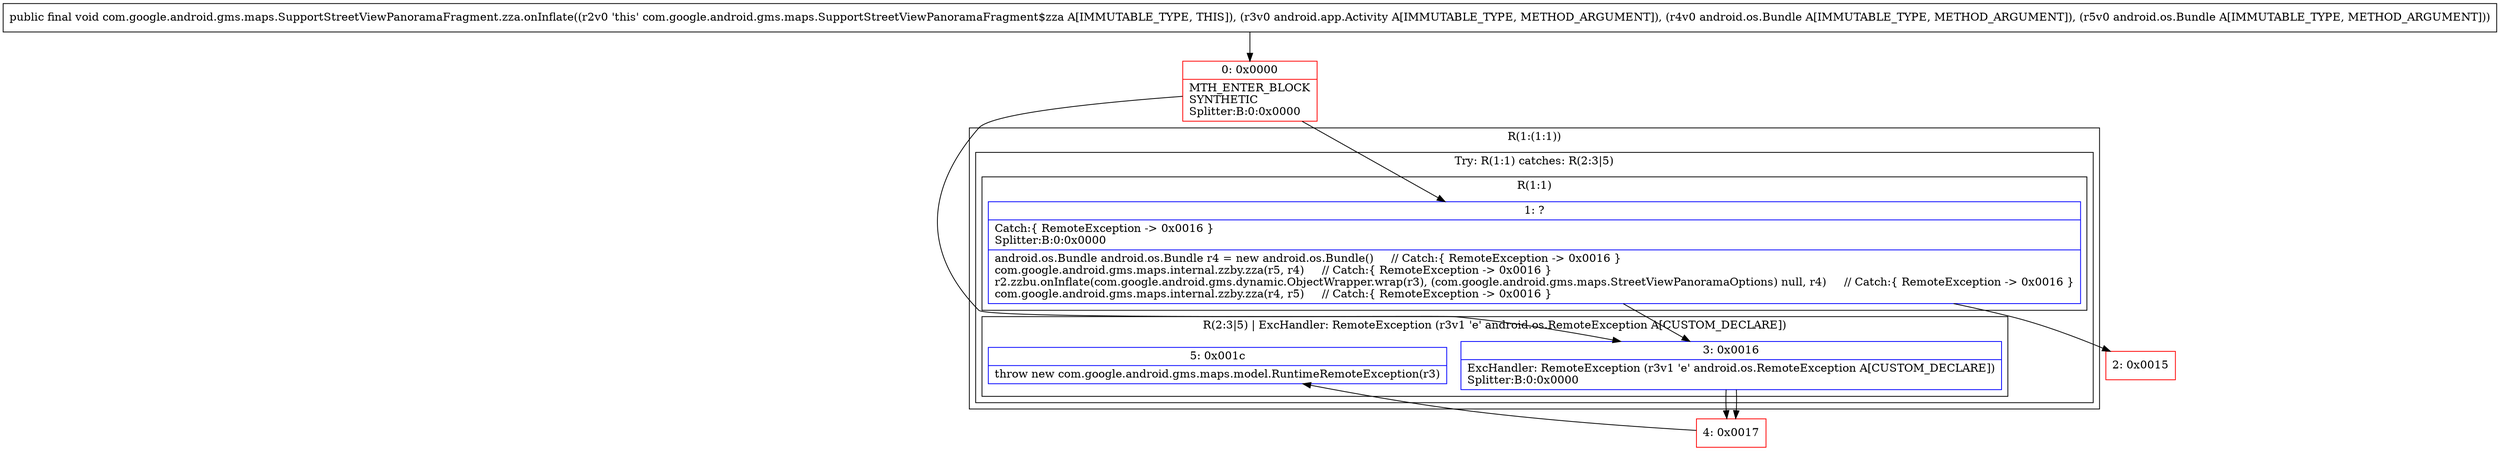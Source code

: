 digraph "CFG forcom.google.android.gms.maps.SupportStreetViewPanoramaFragment.zza.onInflate(Landroid\/app\/Activity;Landroid\/os\/Bundle;Landroid\/os\/Bundle;)V" {
subgraph cluster_Region_766129892 {
label = "R(1:(1:1))";
node [shape=record,color=blue];
subgraph cluster_TryCatchRegion_1278992411 {
label = "Try: R(1:1) catches: R(2:3|5)";
node [shape=record,color=blue];
subgraph cluster_Region_1320212815 {
label = "R(1:1)";
node [shape=record,color=blue];
Node_1 [shape=record,label="{1\:\ ?|Catch:\{ RemoteException \-\> 0x0016 \}\lSplitter:B:0:0x0000\l|android.os.Bundle android.os.Bundle r4 = new android.os.Bundle()     \/\/ Catch:\{ RemoteException \-\> 0x0016 \}\lcom.google.android.gms.maps.internal.zzby.zza(r5, r4)     \/\/ Catch:\{ RemoteException \-\> 0x0016 \}\lr2.zzbu.onInflate(com.google.android.gms.dynamic.ObjectWrapper.wrap(r3), (com.google.android.gms.maps.StreetViewPanoramaOptions) null, r4)     \/\/ Catch:\{ RemoteException \-\> 0x0016 \}\lcom.google.android.gms.maps.internal.zzby.zza(r4, r5)     \/\/ Catch:\{ RemoteException \-\> 0x0016 \}\l}"];
}
subgraph cluster_Region_1014168186 {
label = "R(2:3|5) | ExcHandler: RemoteException (r3v1 'e' android.os.RemoteException A[CUSTOM_DECLARE])\l";
node [shape=record,color=blue];
Node_3 [shape=record,label="{3\:\ 0x0016|ExcHandler: RemoteException (r3v1 'e' android.os.RemoteException A[CUSTOM_DECLARE])\lSplitter:B:0:0x0000\l}"];
Node_5 [shape=record,label="{5\:\ 0x001c|throw new com.google.android.gms.maps.model.RuntimeRemoteException(r3)\l}"];
}
}
}
subgraph cluster_Region_1014168186 {
label = "R(2:3|5) | ExcHandler: RemoteException (r3v1 'e' android.os.RemoteException A[CUSTOM_DECLARE])\l";
node [shape=record,color=blue];
Node_3 [shape=record,label="{3\:\ 0x0016|ExcHandler: RemoteException (r3v1 'e' android.os.RemoteException A[CUSTOM_DECLARE])\lSplitter:B:0:0x0000\l}"];
Node_5 [shape=record,label="{5\:\ 0x001c|throw new com.google.android.gms.maps.model.RuntimeRemoteException(r3)\l}"];
}
Node_0 [shape=record,color=red,label="{0\:\ 0x0000|MTH_ENTER_BLOCK\lSYNTHETIC\lSplitter:B:0:0x0000\l}"];
Node_2 [shape=record,color=red,label="{2\:\ 0x0015}"];
Node_4 [shape=record,color=red,label="{4\:\ 0x0017}"];
MethodNode[shape=record,label="{public final void com.google.android.gms.maps.SupportStreetViewPanoramaFragment.zza.onInflate((r2v0 'this' com.google.android.gms.maps.SupportStreetViewPanoramaFragment$zza A[IMMUTABLE_TYPE, THIS]), (r3v0 android.app.Activity A[IMMUTABLE_TYPE, METHOD_ARGUMENT]), (r4v0 android.os.Bundle A[IMMUTABLE_TYPE, METHOD_ARGUMENT]), (r5v0 android.os.Bundle A[IMMUTABLE_TYPE, METHOD_ARGUMENT])) }"];
MethodNode -> Node_0;
Node_1 -> Node_2;
Node_1 -> Node_3;
Node_3 -> Node_4;
Node_3 -> Node_4;
Node_0 -> Node_1;
Node_0 -> Node_3;
Node_4 -> Node_5;
}


